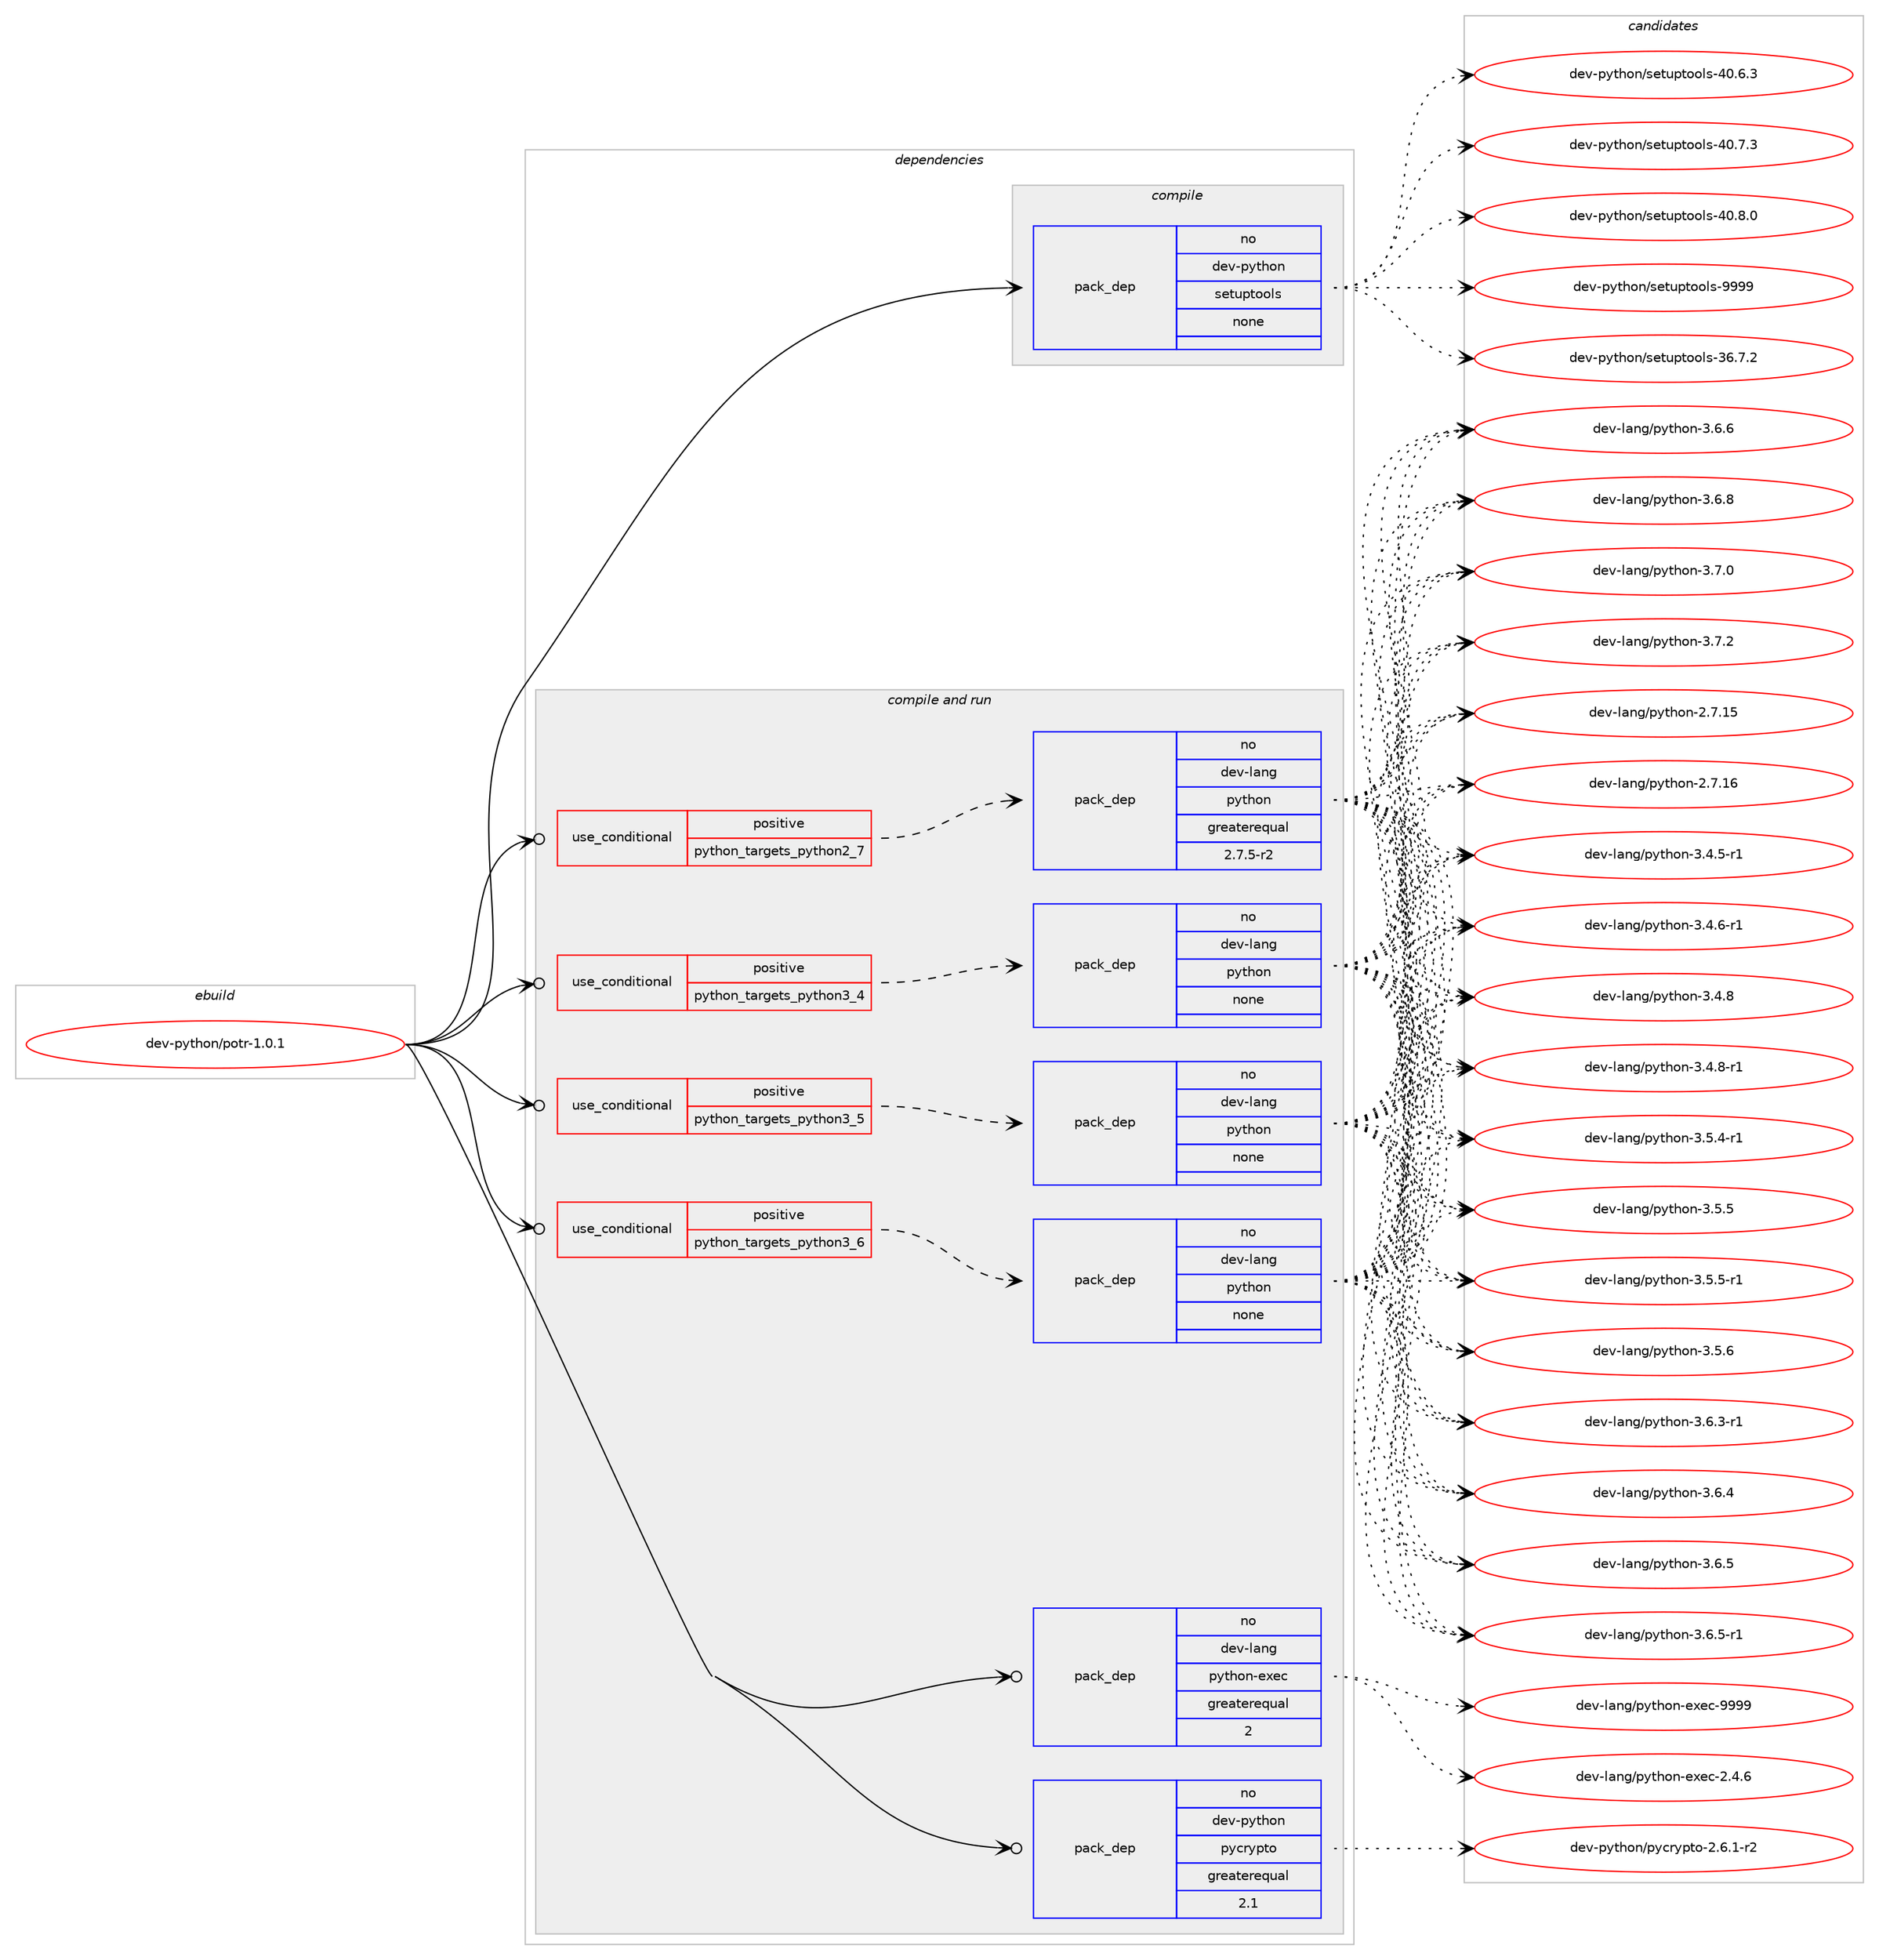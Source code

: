 digraph prolog {

# *************
# Graph options
# *************

newrank=true;
concentrate=true;
compound=true;
graph [rankdir=LR,fontname=Helvetica,fontsize=10,ranksep=1.5];#, ranksep=2.5, nodesep=0.2];
edge  [arrowhead=vee];
node  [fontname=Helvetica,fontsize=10];

# **********
# The ebuild
# **********

subgraph cluster_leftcol {
color=gray;
rank=same;
label=<<i>ebuild</i>>;
id [label="dev-python/potr-1.0.1", color=red, width=4, href="../dev-python/potr-1.0.1.svg"];
}

# ****************
# The dependencies
# ****************

subgraph cluster_midcol {
color=gray;
label=<<i>dependencies</i>>;
subgraph cluster_compile {
fillcolor="#eeeeee";
style=filled;
label=<<i>compile</i>>;
subgraph pack1023258 {
dependency1426313 [label=<<TABLE BORDER="0" CELLBORDER="1" CELLSPACING="0" CELLPADDING="4" WIDTH="220"><TR><TD ROWSPAN="6" CELLPADDING="30">pack_dep</TD></TR><TR><TD WIDTH="110">no</TD></TR><TR><TD>dev-python</TD></TR><TR><TD>setuptools</TD></TR><TR><TD>none</TD></TR><TR><TD></TD></TR></TABLE>>, shape=none, color=blue];
}
id:e -> dependency1426313:w [weight=20,style="solid",arrowhead="vee"];
}
subgraph cluster_compileandrun {
fillcolor="#eeeeee";
style=filled;
label=<<i>compile and run</i>>;
subgraph cond379745 {
dependency1426314 [label=<<TABLE BORDER="0" CELLBORDER="1" CELLSPACING="0" CELLPADDING="4"><TR><TD ROWSPAN="3" CELLPADDING="10">use_conditional</TD></TR><TR><TD>positive</TD></TR><TR><TD>python_targets_python2_7</TD></TR></TABLE>>, shape=none, color=red];
subgraph pack1023259 {
dependency1426315 [label=<<TABLE BORDER="0" CELLBORDER="1" CELLSPACING="0" CELLPADDING="4" WIDTH="220"><TR><TD ROWSPAN="6" CELLPADDING="30">pack_dep</TD></TR><TR><TD WIDTH="110">no</TD></TR><TR><TD>dev-lang</TD></TR><TR><TD>python</TD></TR><TR><TD>greaterequal</TD></TR><TR><TD>2.7.5-r2</TD></TR></TABLE>>, shape=none, color=blue];
}
dependency1426314:e -> dependency1426315:w [weight=20,style="dashed",arrowhead="vee"];
}
id:e -> dependency1426314:w [weight=20,style="solid",arrowhead="odotvee"];
subgraph cond379746 {
dependency1426316 [label=<<TABLE BORDER="0" CELLBORDER="1" CELLSPACING="0" CELLPADDING="4"><TR><TD ROWSPAN="3" CELLPADDING="10">use_conditional</TD></TR><TR><TD>positive</TD></TR><TR><TD>python_targets_python3_4</TD></TR></TABLE>>, shape=none, color=red];
subgraph pack1023260 {
dependency1426317 [label=<<TABLE BORDER="0" CELLBORDER="1" CELLSPACING="0" CELLPADDING="4" WIDTH="220"><TR><TD ROWSPAN="6" CELLPADDING="30">pack_dep</TD></TR><TR><TD WIDTH="110">no</TD></TR><TR><TD>dev-lang</TD></TR><TR><TD>python</TD></TR><TR><TD>none</TD></TR><TR><TD></TD></TR></TABLE>>, shape=none, color=blue];
}
dependency1426316:e -> dependency1426317:w [weight=20,style="dashed",arrowhead="vee"];
}
id:e -> dependency1426316:w [weight=20,style="solid",arrowhead="odotvee"];
subgraph cond379747 {
dependency1426318 [label=<<TABLE BORDER="0" CELLBORDER="1" CELLSPACING="0" CELLPADDING="4"><TR><TD ROWSPAN="3" CELLPADDING="10">use_conditional</TD></TR><TR><TD>positive</TD></TR><TR><TD>python_targets_python3_5</TD></TR></TABLE>>, shape=none, color=red];
subgraph pack1023261 {
dependency1426319 [label=<<TABLE BORDER="0" CELLBORDER="1" CELLSPACING="0" CELLPADDING="4" WIDTH="220"><TR><TD ROWSPAN="6" CELLPADDING="30">pack_dep</TD></TR><TR><TD WIDTH="110">no</TD></TR><TR><TD>dev-lang</TD></TR><TR><TD>python</TD></TR><TR><TD>none</TD></TR><TR><TD></TD></TR></TABLE>>, shape=none, color=blue];
}
dependency1426318:e -> dependency1426319:w [weight=20,style="dashed",arrowhead="vee"];
}
id:e -> dependency1426318:w [weight=20,style="solid",arrowhead="odotvee"];
subgraph cond379748 {
dependency1426320 [label=<<TABLE BORDER="0" CELLBORDER="1" CELLSPACING="0" CELLPADDING="4"><TR><TD ROWSPAN="3" CELLPADDING="10">use_conditional</TD></TR><TR><TD>positive</TD></TR><TR><TD>python_targets_python3_6</TD></TR></TABLE>>, shape=none, color=red];
subgraph pack1023262 {
dependency1426321 [label=<<TABLE BORDER="0" CELLBORDER="1" CELLSPACING="0" CELLPADDING="4" WIDTH="220"><TR><TD ROWSPAN="6" CELLPADDING="30">pack_dep</TD></TR><TR><TD WIDTH="110">no</TD></TR><TR><TD>dev-lang</TD></TR><TR><TD>python</TD></TR><TR><TD>none</TD></TR><TR><TD></TD></TR></TABLE>>, shape=none, color=blue];
}
dependency1426320:e -> dependency1426321:w [weight=20,style="dashed",arrowhead="vee"];
}
id:e -> dependency1426320:w [weight=20,style="solid",arrowhead="odotvee"];
subgraph pack1023263 {
dependency1426322 [label=<<TABLE BORDER="0" CELLBORDER="1" CELLSPACING="0" CELLPADDING="4" WIDTH="220"><TR><TD ROWSPAN="6" CELLPADDING="30">pack_dep</TD></TR><TR><TD WIDTH="110">no</TD></TR><TR><TD>dev-lang</TD></TR><TR><TD>python-exec</TD></TR><TR><TD>greaterequal</TD></TR><TR><TD>2</TD></TR></TABLE>>, shape=none, color=blue];
}
id:e -> dependency1426322:w [weight=20,style="solid",arrowhead="odotvee"];
subgraph pack1023264 {
dependency1426323 [label=<<TABLE BORDER="0" CELLBORDER="1" CELLSPACING="0" CELLPADDING="4" WIDTH="220"><TR><TD ROWSPAN="6" CELLPADDING="30">pack_dep</TD></TR><TR><TD WIDTH="110">no</TD></TR><TR><TD>dev-python</TD></TR><TR><TD>pycrypto</TD></TR><TR><TD>greaterequal</TD></TR><TR><TD>2.1</TD></TR></TABLE>>, shape=none, color=blue];
}
id:e -> dependency1426323:w [weight=20,style="solid",arrowhead="odotvee"];
}
subgraph cluster_run {
fillcolor="#eeeeee";
style=filled;
label=<<i>run</i>>;
}
}

# **************
# The candidates
# **************

subgraph cluster_choices {
rank=same;
color=gray;
label=<<i>candidates</i>>;

subgraph choice1023258 {
color=black;
nodesep=1;
choice100101118451121211161041111104711510111611711211611111110811545515446554650 [label="dev-python/setuptools-36.7.2", color=red, width=4,href="../dev-python/setuptools-36.7.2.svg"];
choice100101118451121211161041111104711510111611711211611111110811545524846544651 [label="dev-python/setuptools-40.6.3", color=red, width=4,href="../dev-python/setuptools-40.6.3.svg"];
choice100101118451121211161041111104711510111611711211611111110811545524846554651 [label="dev-python/setuptools-40.7.3", color=red, width=4,href="../dev-python/setuptools-40.7.3.svg"];
choice100101118451121211161041111104711510111611711211611111110811545524846564648 [label="dev-python/setuptools-40.8.0", color=red, width=4,href="../dev-python/setuptools-40.8.0.svg"];
choice10010111845112121116104111110471151011161171121161111111081154557575757 [label="dev-python/setuptools-9999", color=red, width=4,href="../dev-python/setuptools-9999.svg"];
dependency1426313:e -> choice100101118451121211161041111104711510111611711211611111110811545515446554650:w [style=dotted,weight="100"];
dependency1426313:e -> choice100101118451121211161041111104711510111611711211611111110811545524846544651:w [style=dotted,weight="100"];
dependency1426313:e -> choice100101118451121211161041111104711510111611711211611111110811545524846554651:w [style=dotted,weight="100"];
dependency1426313:e -> choice100101118451121211161041111104711510111611711211611111110811545524846564648:w [style=dotted,weight="100"];
dependency1426313:e -> choice10010111845112121116104111110471151011161171121161111111081154557575757:w [style=dotted,weight="100"];
}
subgraph choice1023259 {
color=black;
nodesep=1;
choice10010111845108971101034711212111610411111045504655464953 [label="dev-lang/python-2.7.15", color=red, width=4,href="../dev-lang/python-2.7.15.svg"];
choice10010111845108971101034711212111610411111045504655464954 [label="dev-lang/python-2.7.16", color=red, width=4,href="../dev-lang/python-2.7.16.svg"];
choice1001011184510897110103471121211161041111104551465246534511449 [label="dev-lang/python-3.4.5-r1", color=red, width=4,href="../dev-lang/python-3.4.5-r1.svg"];
choice1001011184510897110103471121211161041111104551465246544511449 [label="dev-lang/python-3.4.6-r1", color=red, width=4,href="../dev-lang/python-3.4.6-r1.svg"];
choice100101118451089711010347112121116104111110455146524656 [label="dev-lang/python-3.4.8", color=red, width=4,href="../dev-lang/python-3.4.8.svg"];
choice1001011184510897110103471121211161041111104551465246564511449 [label="dev-lang/python-3.4.8-r1", color=red, width=4,href="../dev-lang/python-3.4.8-r1.svg"];
choice1001011184510897110103471121211161041111104551465346524511449 [label="dev-lang/python-3.5.4-r1", color=red, width=4,href="../dev-lang/python-3.5.4-r1.svg"];
choice100101118451089711010347112121116104111110455146534653 [label="dev-lang/python-3.5.5", color=red, width=4,href="../dev-lang/python-3.5.5.svg"];
choice1001011184510897110103471121211161041111104551465346534511449 [label="dev-lang/python-3.5.5-r1", color=red, width=4,href="../dev-lang/python-3.5.5-r1.svg"];
choice100101118451089711010347112121116104111110455146534654 [label="dev-lang/python-3.5.6", color=red, width=4,href="../dev-lang/python-3.5.6.svg"];
choice1001011184510897110103471121211161041111104551465446514511449 [label="dev-lang/python-3.6.3-r1", color=red, width=4,href="../dev-lang/python-3.6.3-r1.svg"];
choice100101118451089711010347112121116104111110455146544652 [label="dev-lang/python-3.6.4", color=red, width=4,href="../dev-lang/python-3.6.4.svg"];
choice100101118451089711010347112121116104111110455146544653 [label="dev-lang/python-3.6.5", color=red, width=4,href="../dev-lang/python-3.6.5.svg"];
choice1001011184510897110103471121211161041111104551465446534511449 [label="dev-lang/python-3.6.5-r1", color=red, width=4,href="../dev-lang/python-3.6.5-r1.svg"];
choice100101118451089711010347112121116104111110455146544654 [label="dev-lang/python-3.6.6", color=red, width=4,href="../dev-lang/python-3.6.6.svg"];
choice100101118451089711010347112121116104111110455146544656 [label="dev-lang/python-3.6.8", color=red, width=4,href="../dev-lang/python-3.6.8.svg"];
choice100101118451089711010347112121116104111110455146554648 [label="dev-lang/python-3.7.0", color=red, width=4,href="../dev-lang/python-3.7.0.svg"];
choice100101118451089711010347112121116104111110455146554650 [label="dev-lang/python-3.7.2", color=red, width=4,href="../dev-lang/python-3.7.2.svg"];
dependency1426315:e -> choice10010111845108971101034711212111610411111045504655464953:w [style=dotted,weight="100"];
dependency1426315:e -> choice10010111845108971101034711212111610411111045504655464954:w [style=dotted,weight="100"];
dependency1426315:e -> choice1001011184510897110103471121211161041111104551465246534511449:w [style=dotted,weight="100"];
dependency1426315:e -> choice1001011184510897110103471121211161041111104551465246544511449:w [style=dotted,weight="100"];
dependency1426315:e -> choice100101118451089711010347112121116104111110455146524656:w [style=dotted,weight="100"];
dependency1426315:e -> choice1001011184510897110103471121211161041111104551465246564511449:w [style=dotted,weight="100"];
dependency1426315:e -> choice1001011184510897110103471121211161041111104551465346524511449:w [style=dotted,weight="100"];
dependency1426315:e -> choice100101118451089711010347112121116104111110455146534653:w [style=dotted,weight="100"];
dependency1426315:e -> choice1001011184510897110103471121211161041111104551465346534511449:w [style=dotted,weight="100"];
dependency1426315:e -> choice100101118451089711010347112121116104111110455146534654:w [style=dotted,weight="100"];
dependency1426315:e -> choice1001011184510897110103471121211161041111104551465446514511449:w [style=dotted,weight="100"];
dependency1426315:e -> choice100101118451089711010347112121116104111110455146544652:w [style=dotted,weight="100"];
dependency1426315:e -> choice100101118451089711010347112121116104111110455146544653:w [style=dotted,weight="100"];
dependency1426315:e -> choice1001011184510897110103471121211161041111104551465446534511449:w [style=dotted,weight="100"];
dependency1426315:e -> choice100101118451089711010347112121116104111110455146544654:w [style=dotted,weight="100"];
dependency1426315:e -> choice100101118451089711010347112121116104111110455146544656:w [style=dotted,weight="100"];
dependency1426315:e -> choice100101118451089711010347112121116104111110455146554648:w [style=dotted,weight="100"];
dependency1426315:e -> choice100101118451089711010347112121116104111110455146554650:w [style=dotted,weight="100"];
}
subgraph choice1023260 {
color=black;
nodesep=1;
choice10010111845108971101034711212111610411111045504655464953 [label="dev-lang/python-2.7.15", color=red, width=4,href="../dev-lang/python-2.7.15.svg"];
choice10010111845108971101034711212111610411111045504655464954 [label="dev-lang/python-2.7.16", color=red, width=4,href="../dev-lang/python-2.7.16.svg"];
choice1001011184510897110103471121211161041111104551465246534511449 [label="dev-lang/python-3.4.5-r1", color=red, width=4,href="../dev-lang/python-3.4.5-r1.svg"];
choice1001011184510897110103471121211161041111104551465246544511449 [label="dev-lang/python-3.4.6-r1", color=red, width=4,href="../dev-lang/python-3.4.6-r1.svg"];
choice100101118451089711010347112121116104111110455146524656 [label="dev-lang/python-3.4.8", color=red, width=4,href="../dev-lang/python-3.4.8.svg"];
choice1001011184510897110103471121211161041111104551465246564511449 [label="dev-lang/python-3.4.8-r1", color=red, width=4,href="../dev-lang/python-3.4.8-r1.svg"];
choice1001011184510897110103471121211161041111104551465346524511449 [label="dev-lang/python-3.5.4-r1", color=red, width=4,href="../dev-lang/python-3.5.4-r1.svg"];
choice100101118451089711010347112121116104111110455146534653 [label="dev-lang/python-3.5.5", color=red, width=4,href="../dev-lang/python-3.5.5.svg"];
choice1001011184510897110103471121211161041111104551465346534511449 [label="dev-lang/python-3.5.5-r1", color=red, width=4,href="../dev-lang/python-3.5.5-r1.svg"];
choice100101118451089711010347112121116104111110455146534654 [label="dev-lang/python-3.5.6", color=red, width=4,href="../dev-lang/python-3.5.6.svg"];
choice1001011184510897110103471121211161041111104551465446514511449 [label="dev-lang/python-3.6.3-r1", color=red, width=4,href="../dev-lang/python-3.6.3-r1.svg"];
choice100101118451089711010347112121116104111110455146544652 [label="dev-lang/python-3.6.4", color=red, width=4,href="../dev-lang/python-3.6.4.svg"];
choice100101118451089711010347112121116104111110455146544653 [label="dev-lang/python-3.6.5", color=red, width=4,href="../dev-lang/python-3.6.5.svg"];
choice1001011184510897110103471121211161041111104551465446534511449 [label="dev-lang/python-3.6.5-r1", color=red, width=4,href="../dev-lang/python-3.6.5-r1.svg"];
choice100101118451089711010347112121116104111110455146544654 [label="dev-lang/python-3.6.6", color=red, width=4,href="../dev-lang/python-3.6.6.svg"];
choice100101118451089711010347112121116104111110455146544656 [label="dev-lang/python-3.6.8", color=red, width=4,href="../dev-lang/python-3.6.8.svg"];
choice100101118451089711010347112121116104111110455146554648 [label="dev-lang/python-3.7.0", color=red, width=4,href="../dev-lang/python-3.7.0.svg"];
choice100101118451089711010347112121116104111110455146554650 [label="dev-lang/python-3.7.2", color=red, width=4,href="../dev-lang/python-3.7.2.svg"];
dependency1426317:e -> choice10010111845108971101034711212111610411111045504655464953:w [style=dotted,weight="100"];
dependency1426317:e -> choice10010111845108971101034711212111610411111045504655464954:w [style=dotted,weight="100"];
dependency1426317:e -> choice1001011184510897110103471121211161041111104551465246534511449:w [style=dotted,weight="100"];
dependency1426317:e -> choice1001011184510897110103471121211161041111104551465246544511449:w [style=dotted,weight="100"];
dependency1426317:e -> choice100101118451089711010347112121116104111110455146524656:w [style=dotted,weight="100"];
dependency1426317:e -> choice1001011184510897110103471121211161041111104551465246564511449:w [style=dotted,weight="100"];
dependency1426317:e -> choice1001011184510897110103471121211161041111104551465346524511449:w [style=dotted,weight="100"];
dependency1426317:e -> choice100101118451089711010347112121116104111110455146534653:w [style=dotted,weight="100"];
dependency1426317:e -> choice1001011184510897110103471121211161041111104551465346534511449:w [style=dotted,weight="100"];
dependency1426317:e -> choice100101118451089711010347112121116104111110455146534654:w [style=dotted,weight="100"];
dependency1426317:e -> choice1001011184510897110103471121211161041111104551465446514511449:w [style=dotted,weight="100"];
dependency1426317:e -> choice100101118451089711010347112121116104111110455146544652:w [style=dotted,weight="100"];
dependency1426317:e -> choice100101118451089711010347112121116104111110455146544653:w [style=dotted,weight="100"];
dependency1426317:e -> choice1001011184510897110103471121211161041111104551465446534511449:w [style=dotted,weight="100"];
dependency1426317:e -> choice100101118451089711010347112121116104111110455146544654:w [style=dotted,weight="100"];
dependency1426317:e -> choice100101118451089711010347112121116104111110455146544656:w [style=dotted,weight="100"];
dependency1426317:e -> choice100101118451089711010347112121116104111110455146554648:w [style=dotted,weight="100"];
dependency1426317:e -> choice100101118451089711010347112121116104111110455146554650:w [style=dotted,weight="100"];
}
subgraph choice1023261 {
color=black;
nodesep=1;
choice10010111845108971101034711212111610411111045504655464953 [label="dev-lang/python-2.7.15", color=red, width=4,href="../dev-lang/python-2.7.15.svg"];
choice10010111845108971101034711212111610411111045504655464954 [label="dev-lang/python-2.7.16", color=red, width=4,href="../dev-lang/python-2.7.16.svg"];
choice1001011184510897110103471121211161041111104551465246534511449 [label="dev-lang/python-3.4.5-r1", color=red, width=4,href="../dev-lang/python-3.4.5-r1.svg"];
choice1001011184510897110103471121211161041111104551465246544511449 [label="dev-lang/python-3.4.6-r1", color=red, width=4,href="../dev-lang/python-3.4.6-r1.svg"];
choice100101118451089711010347112121116104111110455146524656 [label="dev-lang/python-3.4.8", color=red, width=4,href="../dev-lang/python-3.4.8.svg"];
choice1001011184510897110103471121211161041111104551465246564511449 [label="dev-lang/python-3.4.8-r1", color=red, width=4,href="../dev-lang/python-3.4.8-r1.svg"];
choice1001011184510897110103471121211161041111104551465346524511449 [label="dev-lang/python-3.5.4-r1", color=red, width=4,href="../dev-lang/python-3.5.4-r1.svg"];
choice100101118451089711010347112121116104111110455146534653 [label="dev-lang/python-3.5.5", color=red, width=4,href="../dev-lang/python-3.5.5.svg"];
choice1001011184510897110103471121211161041111104551465346534511449 [label="dev-lang/python-3.5.5-r1", color=red, width=4,href="../dev-lang/python-3.5.5-r1.svg"];
choice100101118451089711010347112121116104111110455146534654 [label="dev-lang/python-3.5.6", color=red, width=4,href="../dev-lang/python-3.5.6.svg"];
choice1001011184510897110103471121211161041111104551465446514511449 [label="dev-lang/python-3.6.3-r1", color=red, width=4,href="../dev-lang/python-3.6.3-r1.svg"];
choice100101118451089711010347112121116104111110455146544652 [label="dev-lang/python-3.6.4", color=red, width=4,href="../dev-lang/python-3.6.4.svg"];
choice100101118451089711010347112121116104111110455146544653 [label="dev-lang/python-3.6.5", color=red, width=4,href="../dev-lang/python-3.6.5.svg"];
choice1001011184510897110103471121211161041111104551465446534511449 [label="dev-lang/python-3.6.5-r1", color=red, width=4,href="../dev-lang/python-3.6.5-r1.svg"];
choice100101118451089711010347112121116104111110455146544654 [label="dev-lang/python-3.6.6", color=red, width=4,href="../dev-lang/python-3.6.6.svg"];
choice100101118451089711010347112121116104111110455146544656 [label="dev-lang/python-3.6.8", color=red, width=4,href="../dev-lang/python-3.6.8.svg"];
choice100101118451089711010347112121116104111110455146554648 [label="dev-lang/python-3.7.0", color=red, width=4,href="../dev-lang/python-3.7.0.svg"];
choice100101118451089711010347112121116104111110455146554650 [label="dev-lang/python-3.7.2", color=red, width=4,href="../dev-lang/python-3.7.2.svg"];
dependency1426319:e -> choice10010111845108971101034711212111610411111045504655464953:w [style=dotted,weight="100"];
dependency1426319:e -> choice10010111845108971101034711212111610411111045504655464954:w [style=dotted,weight="100"];
dependency1426319:e -> choice1001011184510897110103471121211161041111104551465246534511449:w [style=dotted,weight="100"];
dependency1426319:e -> choice1001011184510897110103471121211161041111104551465246544511449:w [style=dotted,weight="100"];
dependency1426319:e -> choice100101118451089711010347112121116104111110455146524656:w [style=dotted,weight="100"];
dependency1426319:e -> choice1001011184510897110103471121211161041111104551465246564511449:w [style=dotted,weight="100"];
dependency1426319:e -> choice1001011184510897110103471121211161041111104551465346524511449:w [style=dotted,weight="100"];
dependency1426319:e -> choice100101118451089711010347112121116104111110455146534653:w [style=dotted,weight="100"];
dependency1426319:e -> choice1001011184510897110103471121211161041111104551465346534511449:w [style=dotted,weight="100"];
dependency1426319:e -> choice100101118451089711010347112121116104111110455146534654:w [style=dotted,weight="100"];
dependency1426319:e -> choice1001011184510897110103471121211161041111104551465446514511449:w [style=dotted,weight="100"];
dependency1426319:e -> choice100101118451089711010347112121116104111110455146544652:w [style=dotted,weight="100"];
dependency1426319:e -> choice100101118451089711010347112121116104111110455146544653:w [style=dotted,weight="100"];
dependency1426319:e -> choice1001011184510897110103471121211161041111104551465446534511449:w [style=dotted,weight="100"];
dependency1426319:e -> choice100101118451089711010347112121116104111110455146544654:w [style=dotted,weight="100"];
dependency1426319:e -> choice100101118451089711010347112121116104111110455146544656:w [style=dotted,weight="100"];
dependency1426319:e -> choice100101118451089711010347112121116104111110455146554648:w [style=dotted,weight="100"];
dependency1426319:e -> choice100101118451089711010347112121116104111110455146554650:w [style=dotted,weight="100"];
}
subgraph choice1023262 {
color=black;
nodesep=1;
choice10010111845108971101034711212111610411111045504655464953 [label="dev-lang/python-2.7.15", color=red, width=4,href="../dev-lang/python-2.7.15.svg"];
choice10010111845108971101034711212111610411111045504655464954 [label="dev-lang/python-2.7.16", color=red, width=4,href="../dev-lang/python-2.7.16.svg"];
choice1001011184510897110103471121211161041111104551465246534511449 [label="dev-lang/python-3.4.5-r1", color=red, width=4,href="../dev-lang/python-3.4.5-r1.svg"];
choice1001011184510897110103471121211161041111104551465246544511449 [label="dev-lang/python-3.4.6-r1", color=red, width=4,href="../dev-lang/python-3.4.6-r1.svg"];
choice100101118451089711010347112121116104111110455146524656 [label="dev-lang/python-3.4.8", color=red, width=4,href="../dev-lang/python-3.4.8.svg"];
choice1001011184510897110103471121211161041111104551465246564511449 [label="dev-lang/python-3.4.8-r1", color=red, width=4,href="../dev-lang/python-3.4.8-r1.svg"];
choice1001011184510897110103471121211161041111104551465346524511449 [label="dev-lang/python-3.5.4-r1", color=red, width=4,href="../dev-lang/python-3.5.4-r1.svg"];
choice100101118451089711010347112121116104111110455146534653 [label="dev-lang/python-3.5.5", color=red, width=4,href="../dev-lang/python-3.5.5.svg"];
choice1001011184510897110103471121211161041111104551465346534511449 [label="dev-lang/python-3.5.5-r1", color=red, width=4,href="../dev-lang/python-3.5.5-r1.svg"];
choice100101118451089711010347112121116104111110455146534654 [label="dev-lang/python-3.5.6", color=red, width=4,href="../dev-lang/python-3.5.6.svg"];
choice1001011184510897110103471121211161041111104551465446514511449 [label="dev-lang/python-3.6.3-r1", color=red, width=4,href="../dev-lang/python-3.6.3-r1.svg"];
choice100101118451089711010347112121116104111110455146544652 [label="dev-lang/python-3.6.4", color=red, width=4,href="../dev-lang/python-3.6.4.svg"];
choice100101118451089711010347112121116104111110455146544653 [label="dev-lang/python-3.6.5", color=red, width=4,href="../dev-lang/python-3.6.5.svg"];
choice1001011184510897110103471121211161041111104551465446534511449 [label="dev-lang/python-3.6.5-r1", color=red, width=4,href="../dev-lang/python-3.6.5-r1.svg"];
choice100101118451089711010347112121116104111110455146544654 [label="dev-lang/python-3.6.6", color=red, width=4,href="../dev-lang/python-3.6.6.svg"];
choice100101118451089711010347112121116104111110455146544656 [label="dev-lang/python-3.6.8", color=red, width=4,href="../dev-lang/python-3.6.8.svg"];
choice100101118451089711010347112121116104111110455146554648 [label="dev-lang/python-3.7.0", color=red, width=4,href="../dev-lang/python-3.7.0.svg"];
choice100101118451089711010347112121116104111110455146554650 [label="dev-lang/python-3.7.2", color=red, width=4,href="../dev-lang/python-3.7.2.svg"];
dependency1426321:e -> choice10010111845108971101034711212111610411111045504655464953:w [style=dotted,weight="100"];
dependency1426321:e -> choice10010111845108971101034711212111610411111045504655464954:w [style=dotted,weight="100"];
dependency1426321:e -> choice1001011184510897110103471121211161041111104551465246534511449:w [style=dotted,weight="100"];
dependency1426321:e -> choice1001011184510897110103471121211161041111104551465246544511449:w [style=dotted,weight="100"];
dependency1426321:e -> choice100101118451089711010347112121116104111110455146524656:w [style=dotted,weight="100"];
dependency1426321:e -> choice1001011184510897110103471121211161041111104551465246564511449:w [style=dotted,weight="100"];
dependency1426321:e -> choice1001011184510897110103471121211161041111104551465346524511449:w [style=dotted,weight="100"];
dependency1426321:e -> choice100101118451089711010347112121116104111110455146534653:w [style=dotted,weight="100"];
dependency1426321:e -> choice1001011184510897110103471121211161041111104551465346534511449:w [style=dotted,weight="100"];
dependency1426321:e -> choice100101118451089711010347112121116104111110455146534654:w [style=dotted,weight="100"];
dependency1426321:e -> choice1001011184510897110103471121211161041111104551465446514511449:w [style=dotted,weight="100"];
dependency1426321:e -> choice100101118451089711010347112121116104111110455146544652:w [style=dotted,weight="100"];
dependency1426321:e -> choice100101118451089711010347112121116104111110455146544653:w [style=dotted,weight="100"];
dependency1426321:e -> choice1001011184510897110103471121211161041111104551465446534511449:w [style=dotted,weight="100"];
dependency1426321:e -> choice100101118451089711010347112121116104111110455146544654:w [style=dotted,weight="100"];
dependency1426321:e -> choice100101118451089711010347112121116104111110455146544656:w [style=dotted,weight="100"];
dependency1426321:e -> choice100101118451089711010347112121116104111110455146554648:w [style=dotted,weight="100"];
dependency1426321:e -> choice100101118451089711010347112121116104111110455146554650:w [style=dotted,weight="100"];
}
subgraph choice1023263 {
color=black;
nodesep=1;
choice1001011184510897110103471121211161041111104510112010199455046524654 [label="dev-lang/python-exec-2.4.6", color=red, width=4,href="../dev-lang/python-exec-2.4.6.svg"];
choice10010111845108971101034711212111610411111045101120101994557575757 [label="dev-lang/python-exec-9999", color=red, width=4,href="../dev-lang/python-exec-9999.svg"];
dependency1426322:e -> choice1001011184510897110103471121211161041111104510112010199455046524654:w [style=dotted,weight="100"];
dependency1426322:e -> choice10010111845108971101034711212111610411111045101120101994557575757:w [style=dotted,weight="100"];
}
subgraph choice1023264 {
color=black;
nodesep=1;
choice1001011184511212111610411111047112121991141211121161114550465446494511450 [label="dev-python/pycrypto-2.6.1-r2", color=red, width=4,href="../dev-python/pycrypto-2.6.1-r2.svg"];
dependency1426323:e -> choice1001011184511212111610411111047112121991141211121161114550465446494511450:w [style=dotted,weight="100"];
}
}

}
